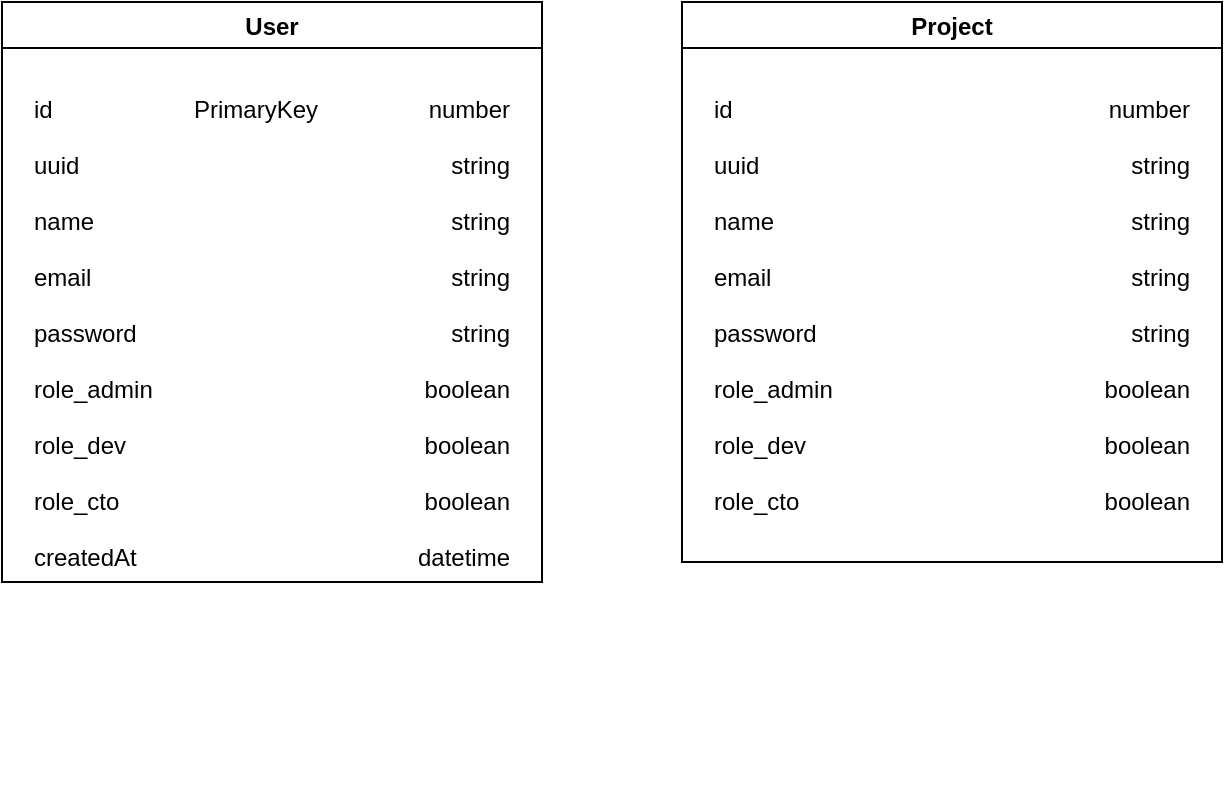 <mxfile>
    <diagram id="ERd-wVXzLQdruX_8pRjZ" name="Page-1">
        <mxGraphModel dx="883" dy="628" grid="1" gridSize="10" guides="1" tooltips="1" connect="1" arrows="1" fold="1" page="1" pageScale="1" pageWidth="827" pageHeight="1169" math="0" shadow="0">
            <root>
                <mxCell id="0"/>
                <mxCell id="1" parent="0"/>
                <mxCell id="6" value="User" style="swimlane;" vertex="1" parent="1">
                    <mxGeometry x="200" y="160" width="270" height="290" as="geometry"/>
                </mxCell>
                <mxCell id="26" value="id&#10;&#10;uuid&#10;&#10;name&#10;&#10;email&#10;&#10;password&#10;&#10;role_admin&#10;&#10;role_dev&#10;&#10;role_cto&#10;&#10;createdAt            " style="text;strokeColor=none;fillColor=none;align=left;verticalAlign=top;spacingLeft=4;spacingRight=4;overflow=hidden;rotatable=0;points=[[0,0.5],[1,0.5]];portConstraint=eastwest;" vertex="1" parent="6">
                    <mxGeometry x="10" y="40" width="70" height="360" as="geometry"/>
                </mxCell>
                <mxCell id="28" value="number&#10;&#10;string&#10;&#10;string&#10;&#10;string&#10;&#10;string&#10;&#10;boolean&#10;&#10;boolean&#10;&#10;boolean&#10;&#10;datetime" style="text;strokeColor=none;fillColor=none;align=right;verticalAlign=top;spacingLeft=4;spacingRight=4;overflow=hidden;rotatable=0;points=[[0,0.5],[1,0.5]];portConstraint=eastwest;" vertex="1" parent="6">
                    <mxGeometry x="180" y="40" width="80" height="260" as="geometry"/>
                </mxCell>
                <mxCell id="27" value="PrimaryKey&#10;           " style="text;strokeColor=none;fillColor=none;align=left;verticalAlign=top;spacingLeft=4;spacingRight=4;overflow=hidden;rotatable=0;points=[[0,0.5],[1,0.5]];portConstraint=eastwest;" vertex="1" parent="1">
                    <mxGeometry x="290" y="200" width="80" height="220" as="geometry"/>
                </mxCell>
                <mxCell id="29" value="Project" style="swimlane;" vertex="1" parent="1">
                    <mxGeometry x="540" y="160" width="270" height="280" as="geometry"/>
                </mxCell>
                <mxCell id="30" value="id&#10;&#10;uuid&#10;&#10;name&#10;&#10;email&#10;&#10;password&#10;&#10;role_admin&#10;&#10;role_dev&#10;&#10;role_cto            " style="text;strokeColor=none;fillColor=none;align=left;verticalAlign=top;spacingLeft=4;spacingRight=4;overflow=hidden;rotatable=0;points=[[0,0.5],[1,0.5]];portConstraint=eastwest;" vertex="1" parent="29">
                    <mxGeometry x="10" y="40" width="70" height="360" as="geometry"/>
                </mxCell>
                <mxCell id="31" value="number&#10;&#10;string&#10;&#10;string&#10;&#10;string&#10;&#10;string&#10;&#10;boolean&#10;&#10;boolean&#10;&#10;boolean" style="text;strokeColor=none;fillColor=none;align=right;verticalAlign=top;spacingLeft=4;spacingRight=4;overflow=hidden;rotatable=0;points=[[0,0.5],[1,0.5]];portConstraint=eastwest;" vertex="1" parent="29">
                    <mxGeometry x="180" y="40" width="80" height="220" as="geometry"/>
                </mxCell>
            </root>
        </mxGraphModel>
    </diagram>
</mxfile>